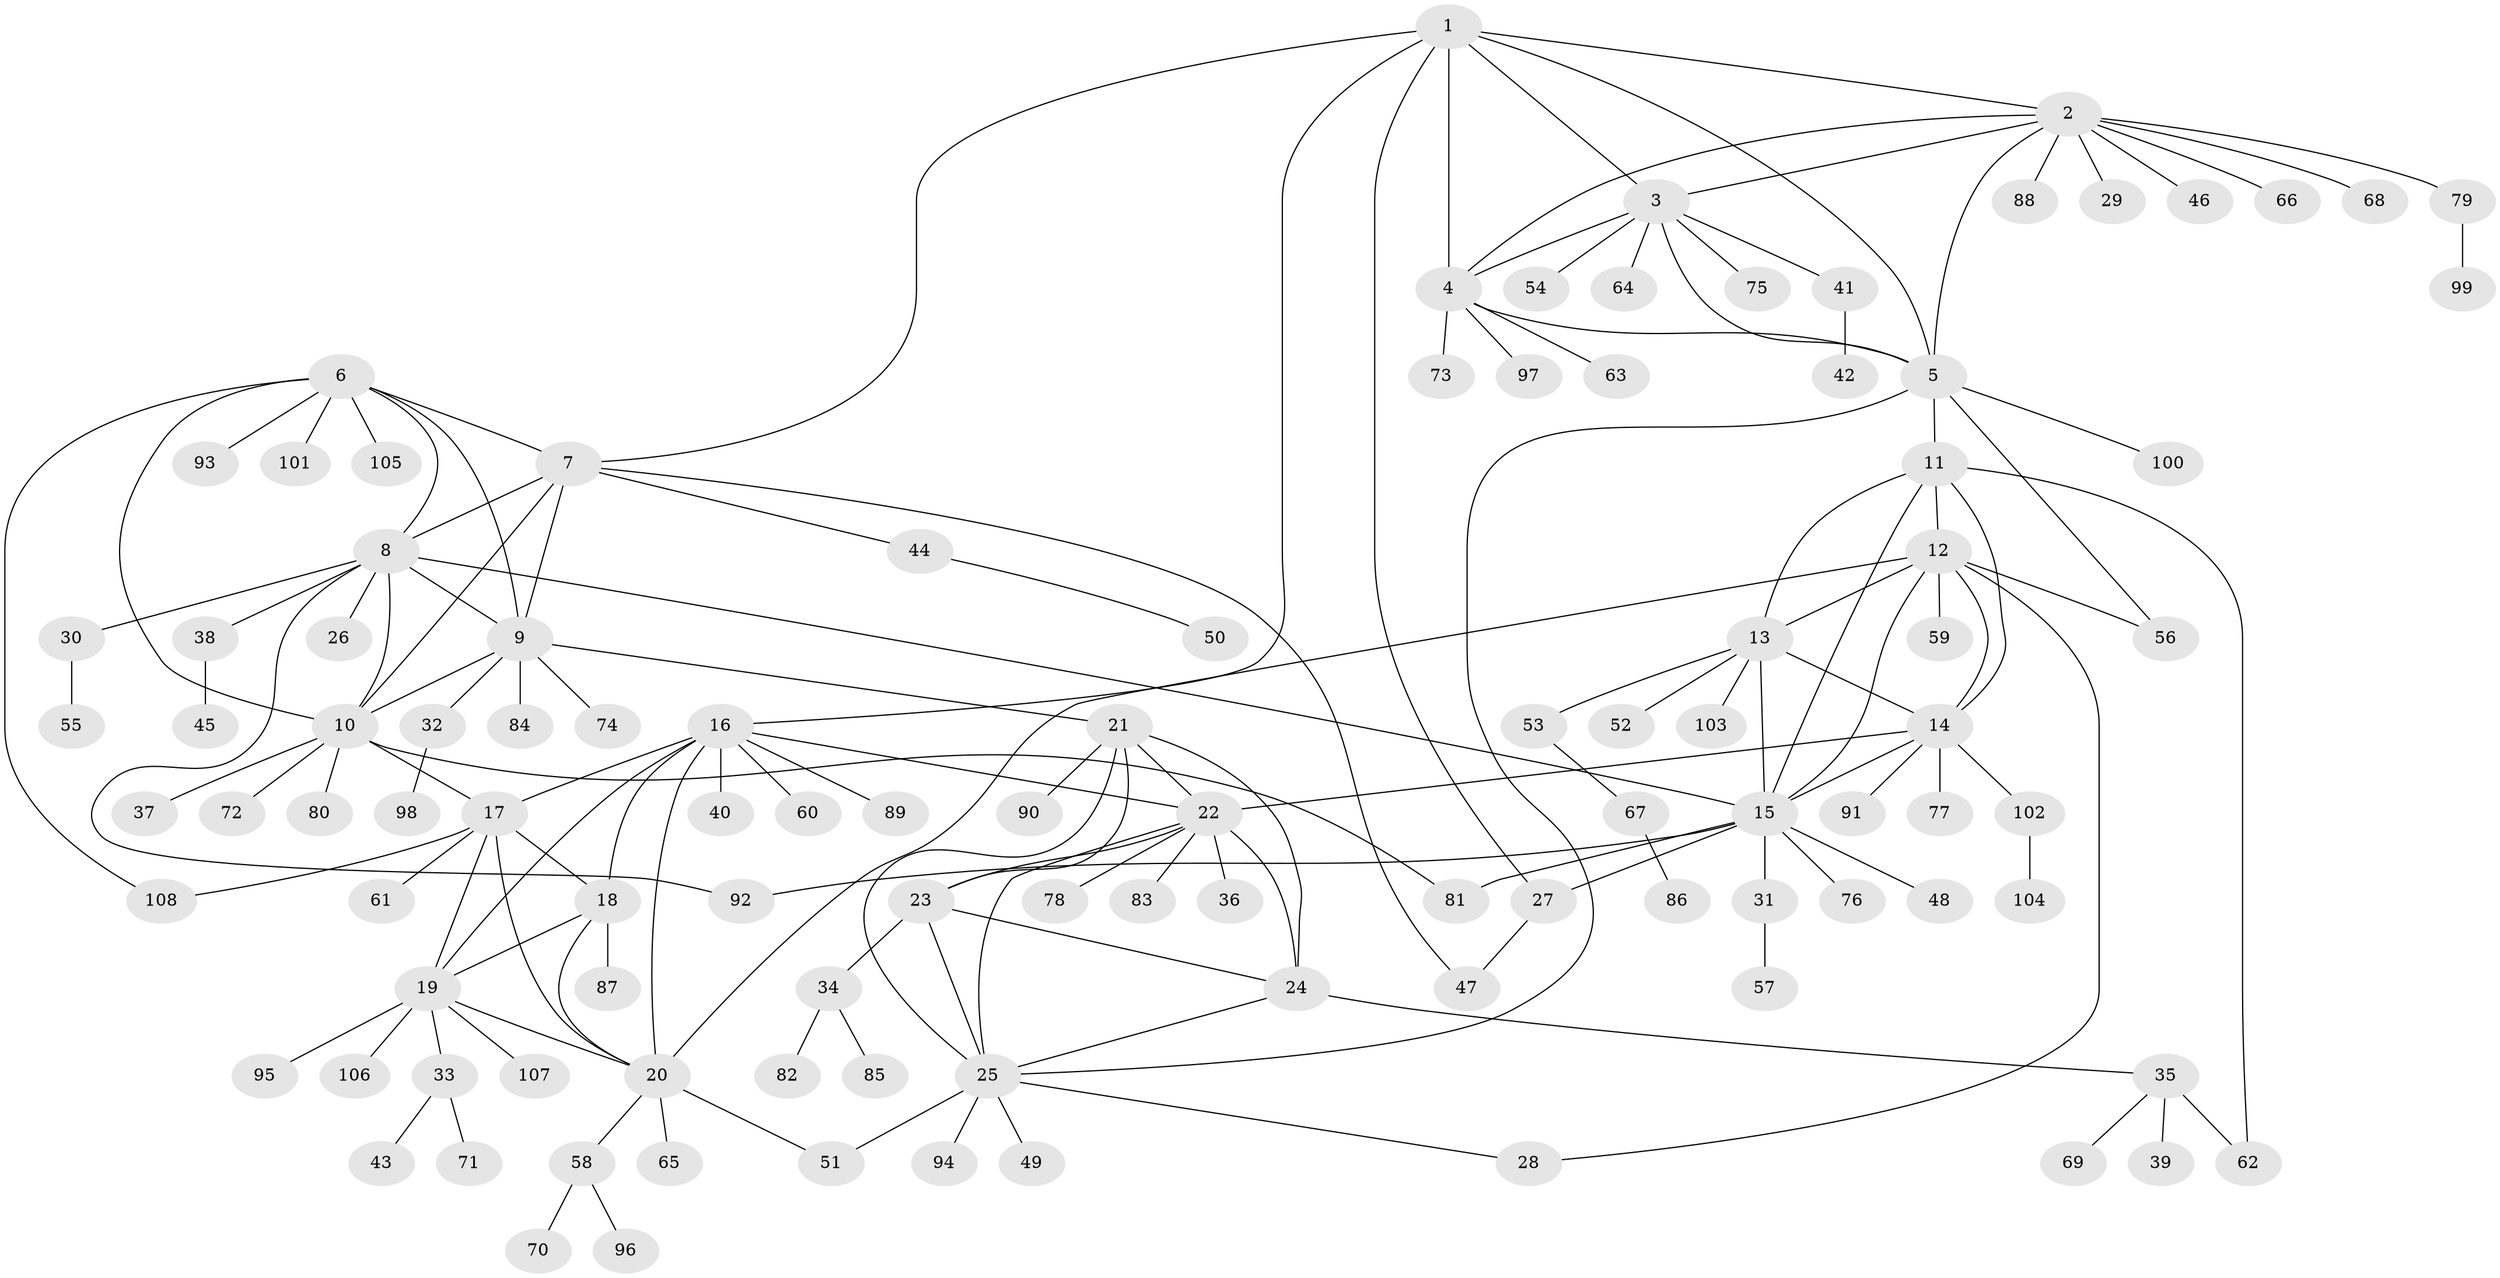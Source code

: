 // Generated by graph-tools (version 1.1) at 2025/02/03/09/25 03:02:39]
// undirected, 108 vertices, 152 edges
graph export_dot {
graph [start="1"]
  node [color=gray90,style=filled];
  1;
  2;
  3;
  4;
  5;
  6;
  7;
  8;
  9;
  10;
  11;
  12;
  13;
  14;
  15;
  16;
  17;
  18;
  19;
  20;
  21;
  22;
  23;
  24;
  25;
  26;
  27;
  28;
  29;
  30;
  31;
  32;
  33;
  34;
  35;
  36;
  37;
  38;
  39;
  40;
  41;
  42;
  43;
  44;
  45;
  46;
  47;
  48;
  49;
  50;
  51;
  52;
  53;
  54;
  55;
  56;
  57;
  58;
  59;
  60;
  61;
  62;
  63;
  64;
  65;
  66;
  67;
  68;
  69;
  70;
  71;
  72;
  73;
  74;
  75;
  76;
  77;
  78;
  79;
  80;
  81;
  82;
  83;
  84;
  85;
  86;
  87;
  88;
  89;
  90;
  91;
  92;
  93;
  94;
  95;
  96;
  97;
  98;
  99;
  100;
  101;
  102;
  103;
  104;
  105;
  106;
  107;
  108;
  1 -- 2;
  1 -- 3;
  1 -- 4;
  1 -- 5;
  1 -- 7;
  1 -- 16;
  1 -- 27;
  2 -- 3;
  2 -- 4;
  2 -- 5;
  2 -- 29;
  2 -- 46;
  2 -- 66;
  2 -- 68;
  2 -- 79;
  2 -- 88;
  3 -- 4;
  3 -- 5;
  3 -- 41;
  3 -- 54;
  3 -- 64;
  3 -- 75;
  4 -- 5;
  4 -- 63;
  4 -- 73;
  4 -- 97;
  5 -- 11;
  5 -- 25;
  5 -- 56;
  5 -- 100;
  6 -- 7;
  6 -- 8;
  6 -- 9;
  6 -- 10;
  6 -- 93;
  6 -- 101;
  6 -- 105;
  6 -- 108;
  7 -- 8;
  7 -- 9;
  7 -- 10;
  7 -- 44;
  7 -- 47;
  8 -- 9;
  8 -- 10;
  8 -- 15;
  8 -- 26;
  8 -- 30;
  8 -- 38;
  8 -- 92;
  9 -- 10;
  9 -- 21;
  9 -- 32;
  9 -- 74;
  9 -- 84;
  10 -- 17;
  10 -- 37;
  10 -- 72;
  10 -- 80;
  10 -- 81;
  11 -- 12;
  11 -- 13;
  11 -- 14;
  11 -- 15;
  11 -- 62;
  12 -- 13;
  12 -- 14;
  12 -- 15;
  12 -- 20;
  12 -- 28;
  12 -- 56;
  12 -- 59;
  13 -- 14;
  13 -- 15;
  13 -- 52;
  13 -- 53;
  13 -- 103;
  14 -- 15;
  14 -- 22;
  14 -- 77;
  14 -- 91;
  14 -- 102;
  15 -- 27;
  15 -- 31;
  15 -- 48;
  15 -- 76;
  15 -- 81;
  15 -- 92;
  16 -- 17;
  16 -- 18;
  16 -- 19;
  16 -- 20;
  16 -- 22;
  16 -- 40;
  16 -- 60;
  16 -- 89;
  17 -- 18;
  17 -- 19;
  17 -- 20;
  17 -- 61;
  17 -- 108;
  18 -- 19;
  18 -- 20;
  18 -- 87;
  19 -- 20;
  19 -- 33;
  19 -- 95;
  19 -- 106;
  19 -- 107;
  20 -- 51;
  20 -- 58;
  20 -- 65;
  21 -- 22;
  21 -- 23;
  21 -- 24;
  21 -- 25;
  21 -- 90;
  22 -- 23;
  22 -- 24;
  22 -- 25;
  22 -- 36;
  22 -- 78;
  22 -- 83;
  23 -- 24;
  23 -- 25;
  23 -- 34;
  24 -- 25;
  24 -- 35;
  25 -- 28;
  25 -- 49;
  25 -- 51;
  25 -- 94;
  27 -- 47;
  30 -- 55;
  31 -- 57;
  32 -- 98;
  33 -- 43;
  33 -- 71;
  34 -- 82;
  34 -- 85;
  35 -- 39;
  35 -- 62;
  35 -- 69;
  38 -- 45;
  41 -- 42;
  44 -- 50;
  53 -- 67;
  58 -- 70;
  58 -- 96;
  67 -- 86;
  79 -- 99;
  102 -- 104;
}
